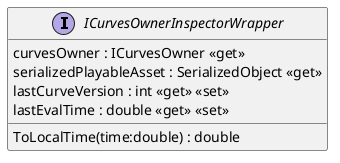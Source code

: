@startuml
interface ICurvesOwnerInspectorWrapper {
    curvesOwner : ICurvesOwner <<get>>
    serializedPlayableAsset : SerializedObject <<get>>
    lastCurveVersion : int <<get>> <<set>>
    lastEvalTime : double <<get>> <<set>>
    ToLocalTime(time:double) : double
}
@enduml
